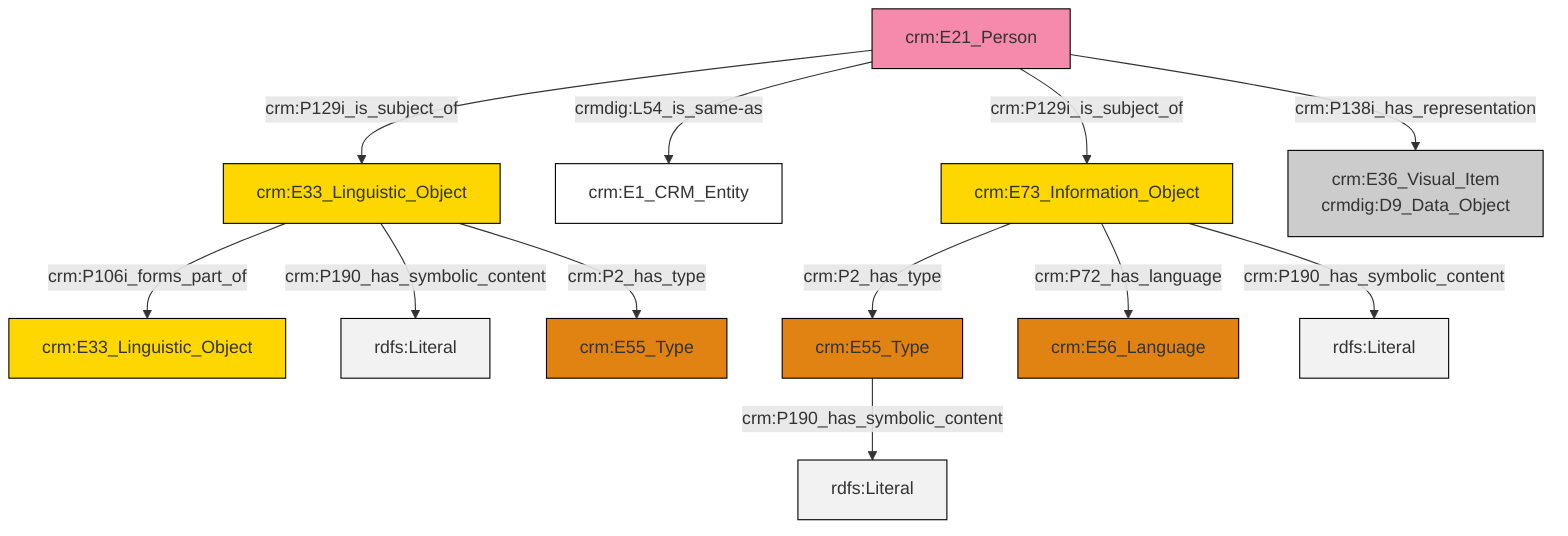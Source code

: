 graph TD
classDef Literal fill:#f2f2f2,stroke:#000000;
classDef CRM_Entity fill:#FFFFFF,stroke:#000000;
classDef Temporal_Entity fill:#00C9E6, stroke:#000000;
classDef Type fill:#E18312, stroke:#000000;
classDef Time-Span fill:#2C9C91, stroke:#000000;
classDef Appellation fill:#FFEB7F, stroke:#000000;
classDef Place fill:#008836, stroke:#000000;
classDef Persistent_Item fill:#B266B2, stroke:#000000;
classDef Conceptual_Object fill:#FFD700, stroke:#000000;
classDef Physical_Thing fill:#D2B48C, stroke:#000000;
classDef Actor fill:#f58aad, stroke:#000000;
classDef PC_Classes fill:#4ce600, stroke:#000000;
classDef Multi fill:#cccccc,stroke:#000000;

2["crm:E21_Person"]:::Actor -->|crm:P129i_is_subject_of| 3["crm:E33_Linguistic_Object"]:::Conceptual_Object
6["crm:E73_Information_Object"]:::Conceptual_Object -->|crm:P2_has_type| 7["crm:E55_Type"]:::Type
6["crm:E73_Information_Object"]:::Conceptual_Object -->|crm:P72_has_language| 4["crm:E56_Language"]:::Type
7["crm:E55_Type"]:::Type -->|crm:P190_has_symbolic_content| 12[rdfs:Literal]:::Literal
2["crm:E21_Person"]:::Actor -->|crmdig:L54_is_same-as| 13["crm:E1_CRM_Entity"]:::CRM_Entity
2["crm:E21_Person"]:::Actor -->|crm:P129i_is_subject_of| 6["crm:E73_Information_Object"]:::Conceptual_Object
3["crm:E33_Linguistic_Object"]:::Conceptual_Object -->|crm:P106i_forms_part_of| 14["crm:E33_Linguistic_Object"]:::Conceptual_Object
3["crm:E33_Linguistic_Object"]:::Conceptual_Object -->|crm:P190_has_symbolic_content| 19[rdfs:Literal]:::Literal
3["crm:E33_Linguistic_Object"]:::Conceptual_Object -->|crm:P2_has_type| 9["crm:E55_Type"]:::Type
2["crm:E21_Person"]:::Actor -->|crm:P138i_has_representation| 0["crm:E36_Visual_Item<br>crmdig:D9_Data_Object"]:::Multi
6["crm:E73_Information_Object"]:::Conceptual_Object -->|crm:P190_has_symbolic_content| 22[rdfs:Literal]:::Literal